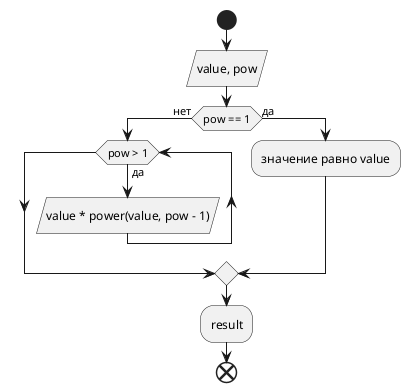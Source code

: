 @startuml
start
:value, pow/
if (pow == 1) then (нет)
     while (pow > 1) is (да)
         :value * power(value, pow - 1)/
     endwhile
else (да)
:значение равно value;
endif
:result;
end
@enduml

